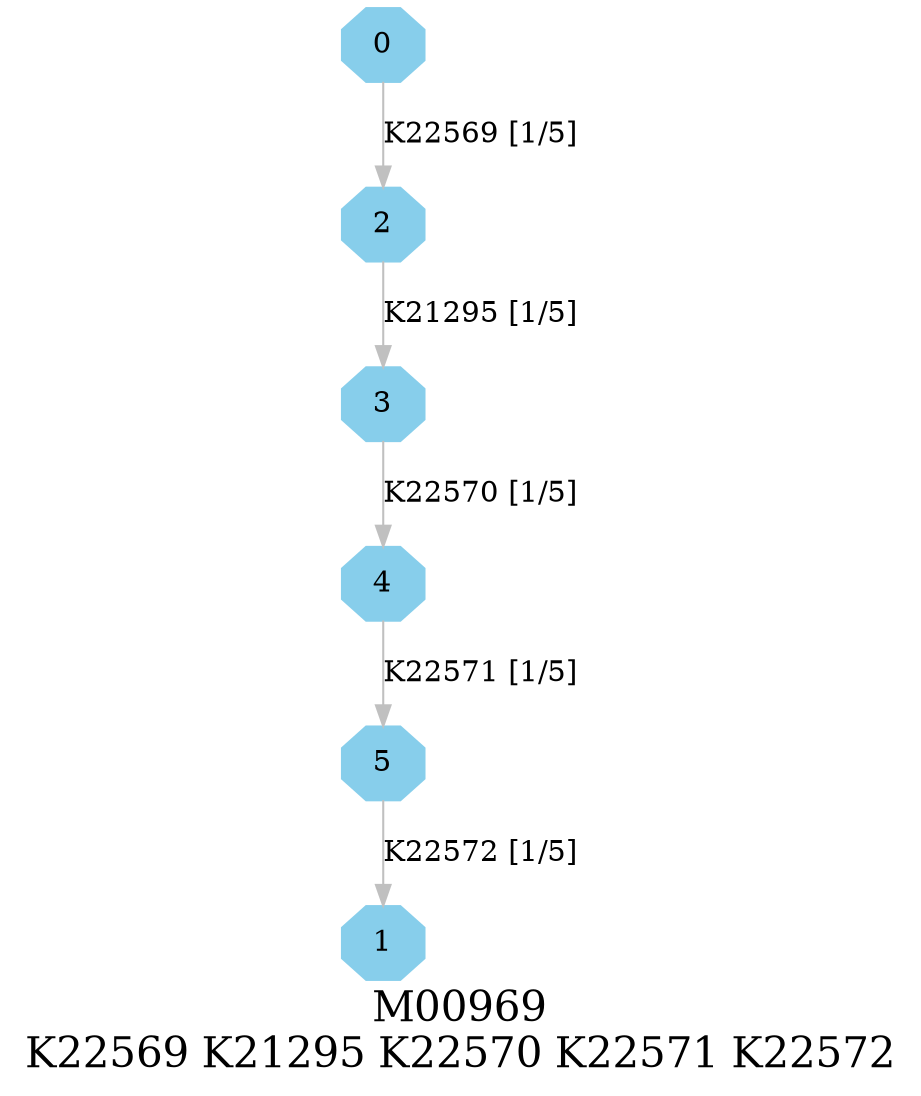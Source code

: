 digraph G {
graph [label="M00969
K22569 K21295 K22570 K22571 K22572",fontsize=20];
node [shape=box,style=filled];
edge [len=3,color=grey];
{node [width=.3,height=.3,shape=octagon,style=filled,color=skyblue] 0 1 2 3 4 5 }
0 -> 2 [label="K22569 [1/5]"];
2 -> 3 [label="K21295 [1/5]"];
3 -> 4 [label="K22570 [1/5]"];
4 -> 5 [label="K22571 [1/5]"];
5 -> 1 [label="K22572 [1/5]"];
}